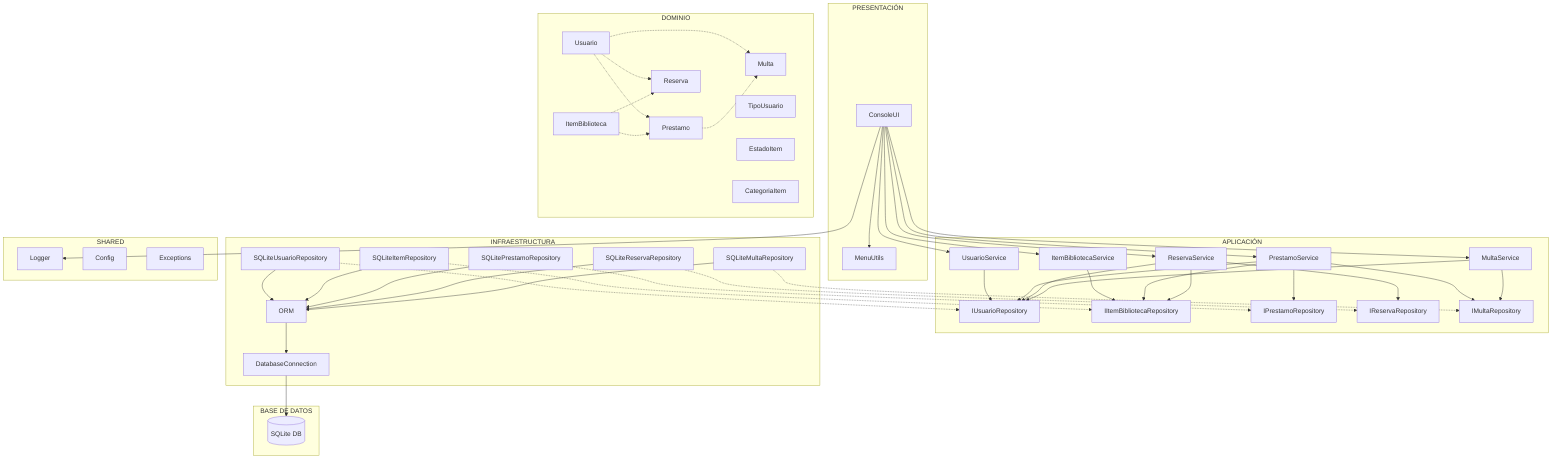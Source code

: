graph TB
    subgraph "PRESENTACIÓN"
        UI[ConsoleUI]
        Menu[MenuUtils]
    end
    
    subgraph "APLICACIÓN"
        US[UsuarioService]
        IS[ItemBibliotecaService]
        PS[PrestamoService]
        RS[ReservaService]
        MS[MultaService]
        IUR[IUsuarioRepository]
        IIR[IItemBibliotecaRepository]
        IPR[IPrestamoRepository]
        IRR[IReservaRepository]
        IMR[IMultaRepository]
    end
    
    subgraph "DOMINIO"
        User[Usuario]
        Item[ItemBiblioteca]
        Loan[Prestamo]
        Reserve[Reserva]
        Fine[Multa]
        TipoUser[TipoUsuario]
        EstadoItem[EstadoItem]
        CategoriaItem[CategoriaItem]
    end
    
    subgraph "INFRAESTRUCTURA"
        SQLUser[SQLiteUsuarioRepository]
        SQLItem[SQLiteItemRepository]
        SQLLoan[SQLitePrestamoRepository]
        SQLReserve[SQLiteReservaRepository]
        SQLFine[SQLiteMultaRepository]
        ORM[ORM]
        DB[DatabaseConnection]
    end
    
    subgraph "SHARED"
        Log[Logger]
        Conf[Config]
        Exc[Exceptions]
    end
    
    subgraph "BASE DE DATOS"
        SQLite[(SQLite DB)]
    end
    
    %% Conexiones Presentación
    UI --> US
    UI --> IS
    UI --> PS
    UI --> RS
    UI --> MS
    UI --> Menu
    UI --> Log
    
    %% Conexiones Aplicación
    US --> IUR
    IS --> IIR
    PS --> IPR
    PS --> IUR
    PS --> IIR
    PS --> IMR
    RS --> IRR
    RS --> IUR
    RS --> IIR
    MS --> IMR
    MS --> IUR
    
    %% Implementaciones
    SQLUser -.-> IUR
    SQLItem -.-> IIR
    SQLLoan -.-> IPR
    SQLReserve -.-> IRR
    SQLFine -.-> IMR
    
    %% Conexiones Infraestructura
    SQLUser --> ORM
    SQLItem --> ORM
    SQLLoan --> ORM
    SQLReserve --> ORM
    SQLFine --> ORM
    ORM --> DB
    DB --> SQLite
    
    %% Relaciones Dominio
    User -.-> Loan
    Item -.-> Loan
    User -.-> Reserve
    Item -.-> Reserve
    User -.-> Fine
    Loan -.-> Fine
